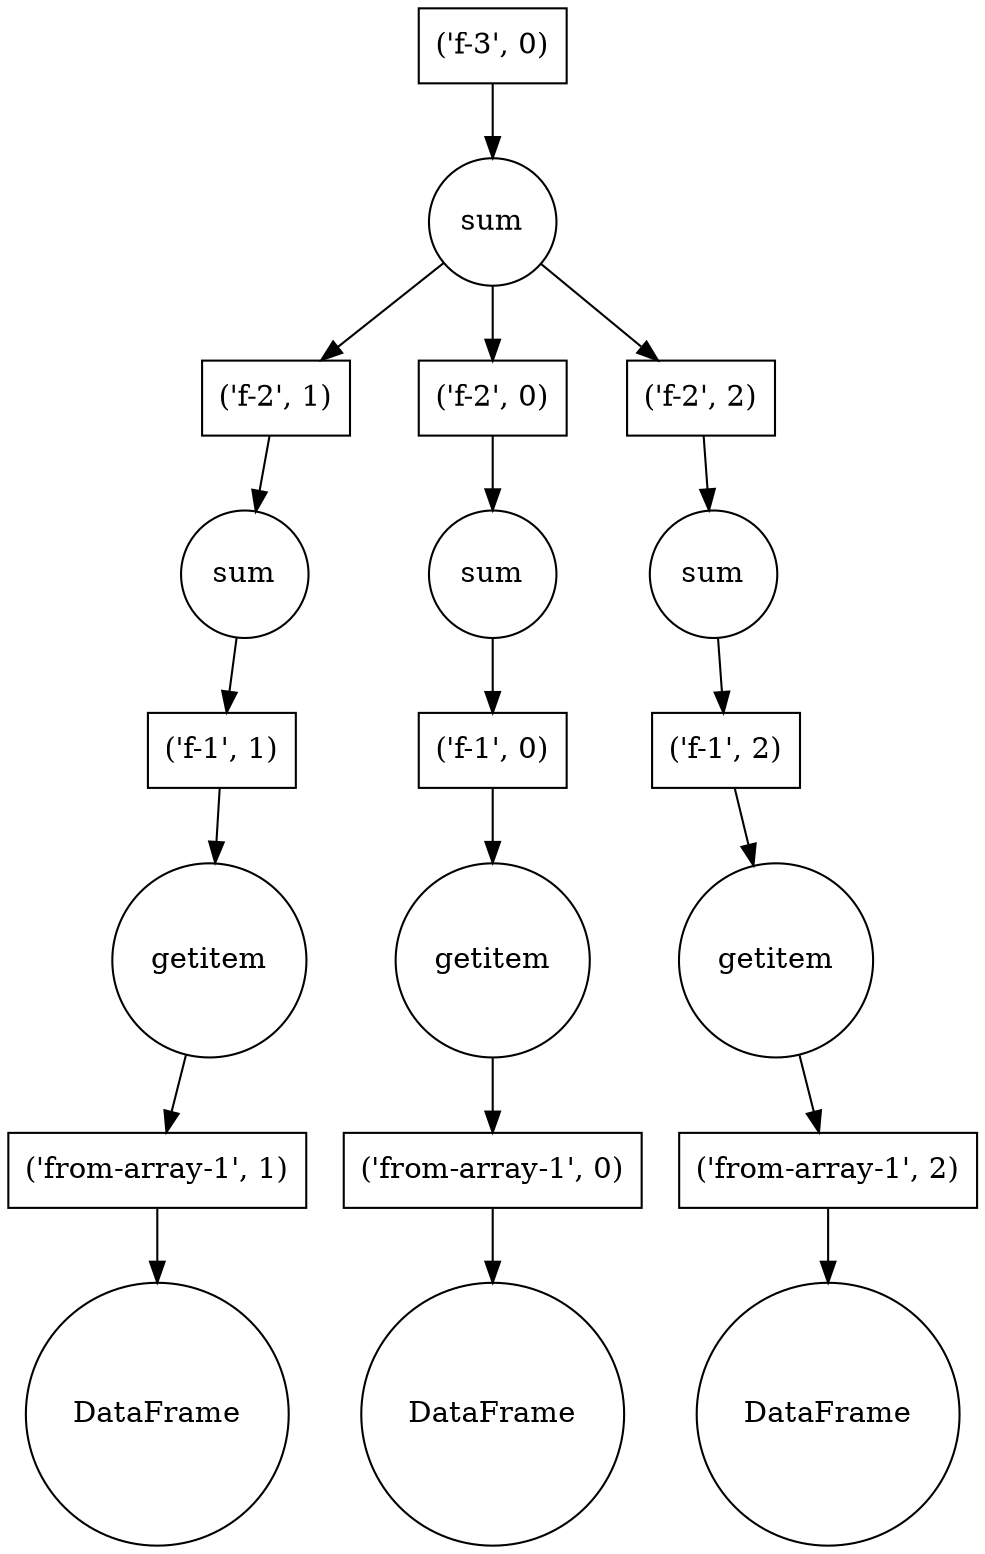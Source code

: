 strict digraph G {
"((<built-in function getitem>, ('from-array-1', 0), 'balance'), 'function')" [shape=circle, label=getitem];
"((<unbound method Series.sum>, ('f-1', 0)), 'function')" [shape=circle, label=sum];
"((<built-in function getitem>, ('from-array-1', 2), 'balance'), 'function')" [shape=circle, label=getitem];
"('from-array-1', 2)" [shape=box, label="('from-array-1', 2)"];
"('f-2', 1)" [shape=box, label="('f-2', 1)"];
"('f-1', 2)" [shape=box, label="('f-1', 2)"];
"('f-2', 0)" [shape=box, label="('f-2', 0)"];
97023219449674268 [shape=circle, label=DataFrame];
"('f-1', 0)" [shape=box, label="('f-1', 0)"];
"('f-2', 2)" [shape=box, label="('f-2', 2)"];
"('f-1', 1)" [shape=box, label="('f-1', 1)"];
"-6292191960271350542" [shape=circle, label=DataFrame];
"-6833178345205854086" [shape=circle, label=DataFrame];
6955691822277274244 [shape=circle, label=sum];
"('from-array-1', 1)" [shape=box, label="('from-array-1', 1)"];
"((<built-in function getitem>, ('from-array-1', 1), 'balance'), 'function')" [shape=circle, label=getitem];
"((<unbound method Series.sum>, ('f-1', 2)), 'function')" [shape=circle, label=sum];
"('from-array-1', 0)" [shape=box, label="('from-array-1', 0)"];
"('f-3', 0)" [shape=box];
"((<unbound method Series.sum>, ('f-1', 1)), 'function')" [shape=circle, label=sum];
"((<built-in function getitem>, ('from-array-1', 0), 'balance'), 'function')" -> "('from-array-1', 0)";
"((<unbound method Series.sum>, ('f-1', 0)), 'function')" -> "('f-1', 0)";
"((<built-in function getitem>, ('from-array-1', 2), 'balance'), 'function')" -> "('from-array-1', 2)";
"('from-array-1', 2)" -> 97023219449674268;
"('f-2', 1)" -> "((<unbound method Series.sum>, ('f-1', 1)), 'function')";
"('f-1', 2)" -> "((<built-in function getitem>, ('from-array-1', 2), 'balance'), 'function')";
"('f-2', 0)" -> "((<unbound method Series.sum>, ('f-1', 0)), 'function')";
"('f-1', 0)" -> "((<built-in function getitem>, ('from-array-1', 0), 'balance'), 'function')";
"('f-2', 2)" -> "((<unbound method Series.sum>, ('f-1', 2)), 'function')";
"('f-1', 1)" -> "((<built-in function getitem>, ('from-array-1', 1), 'balance'), 'function')";
6955691822277274244 -> "('f-2', 2)";
6955691822277274244 -> "('f-2', 1)";
6955691822277274244 -> "('f-2', 0)";
"('from-array-1', 1)" -> "-6833178345205854086";
"((<built-in function getitem>, ('from-array-1', 1), 'balance'), 'function')" -> "('from-array-1', 1)";
"((<unbound method Series.sum>, ('f-1', 2)), 'function')" -> "('f-1', 2)";
"('from-array-1', 0)" -> "-6292191960271350542";
"('f-3', 0)" -> 6955691822277274244;
"((<unbound method Series.sum>, ('f-1', 1)), 'function')" -> "('f-1', 1)";
}
